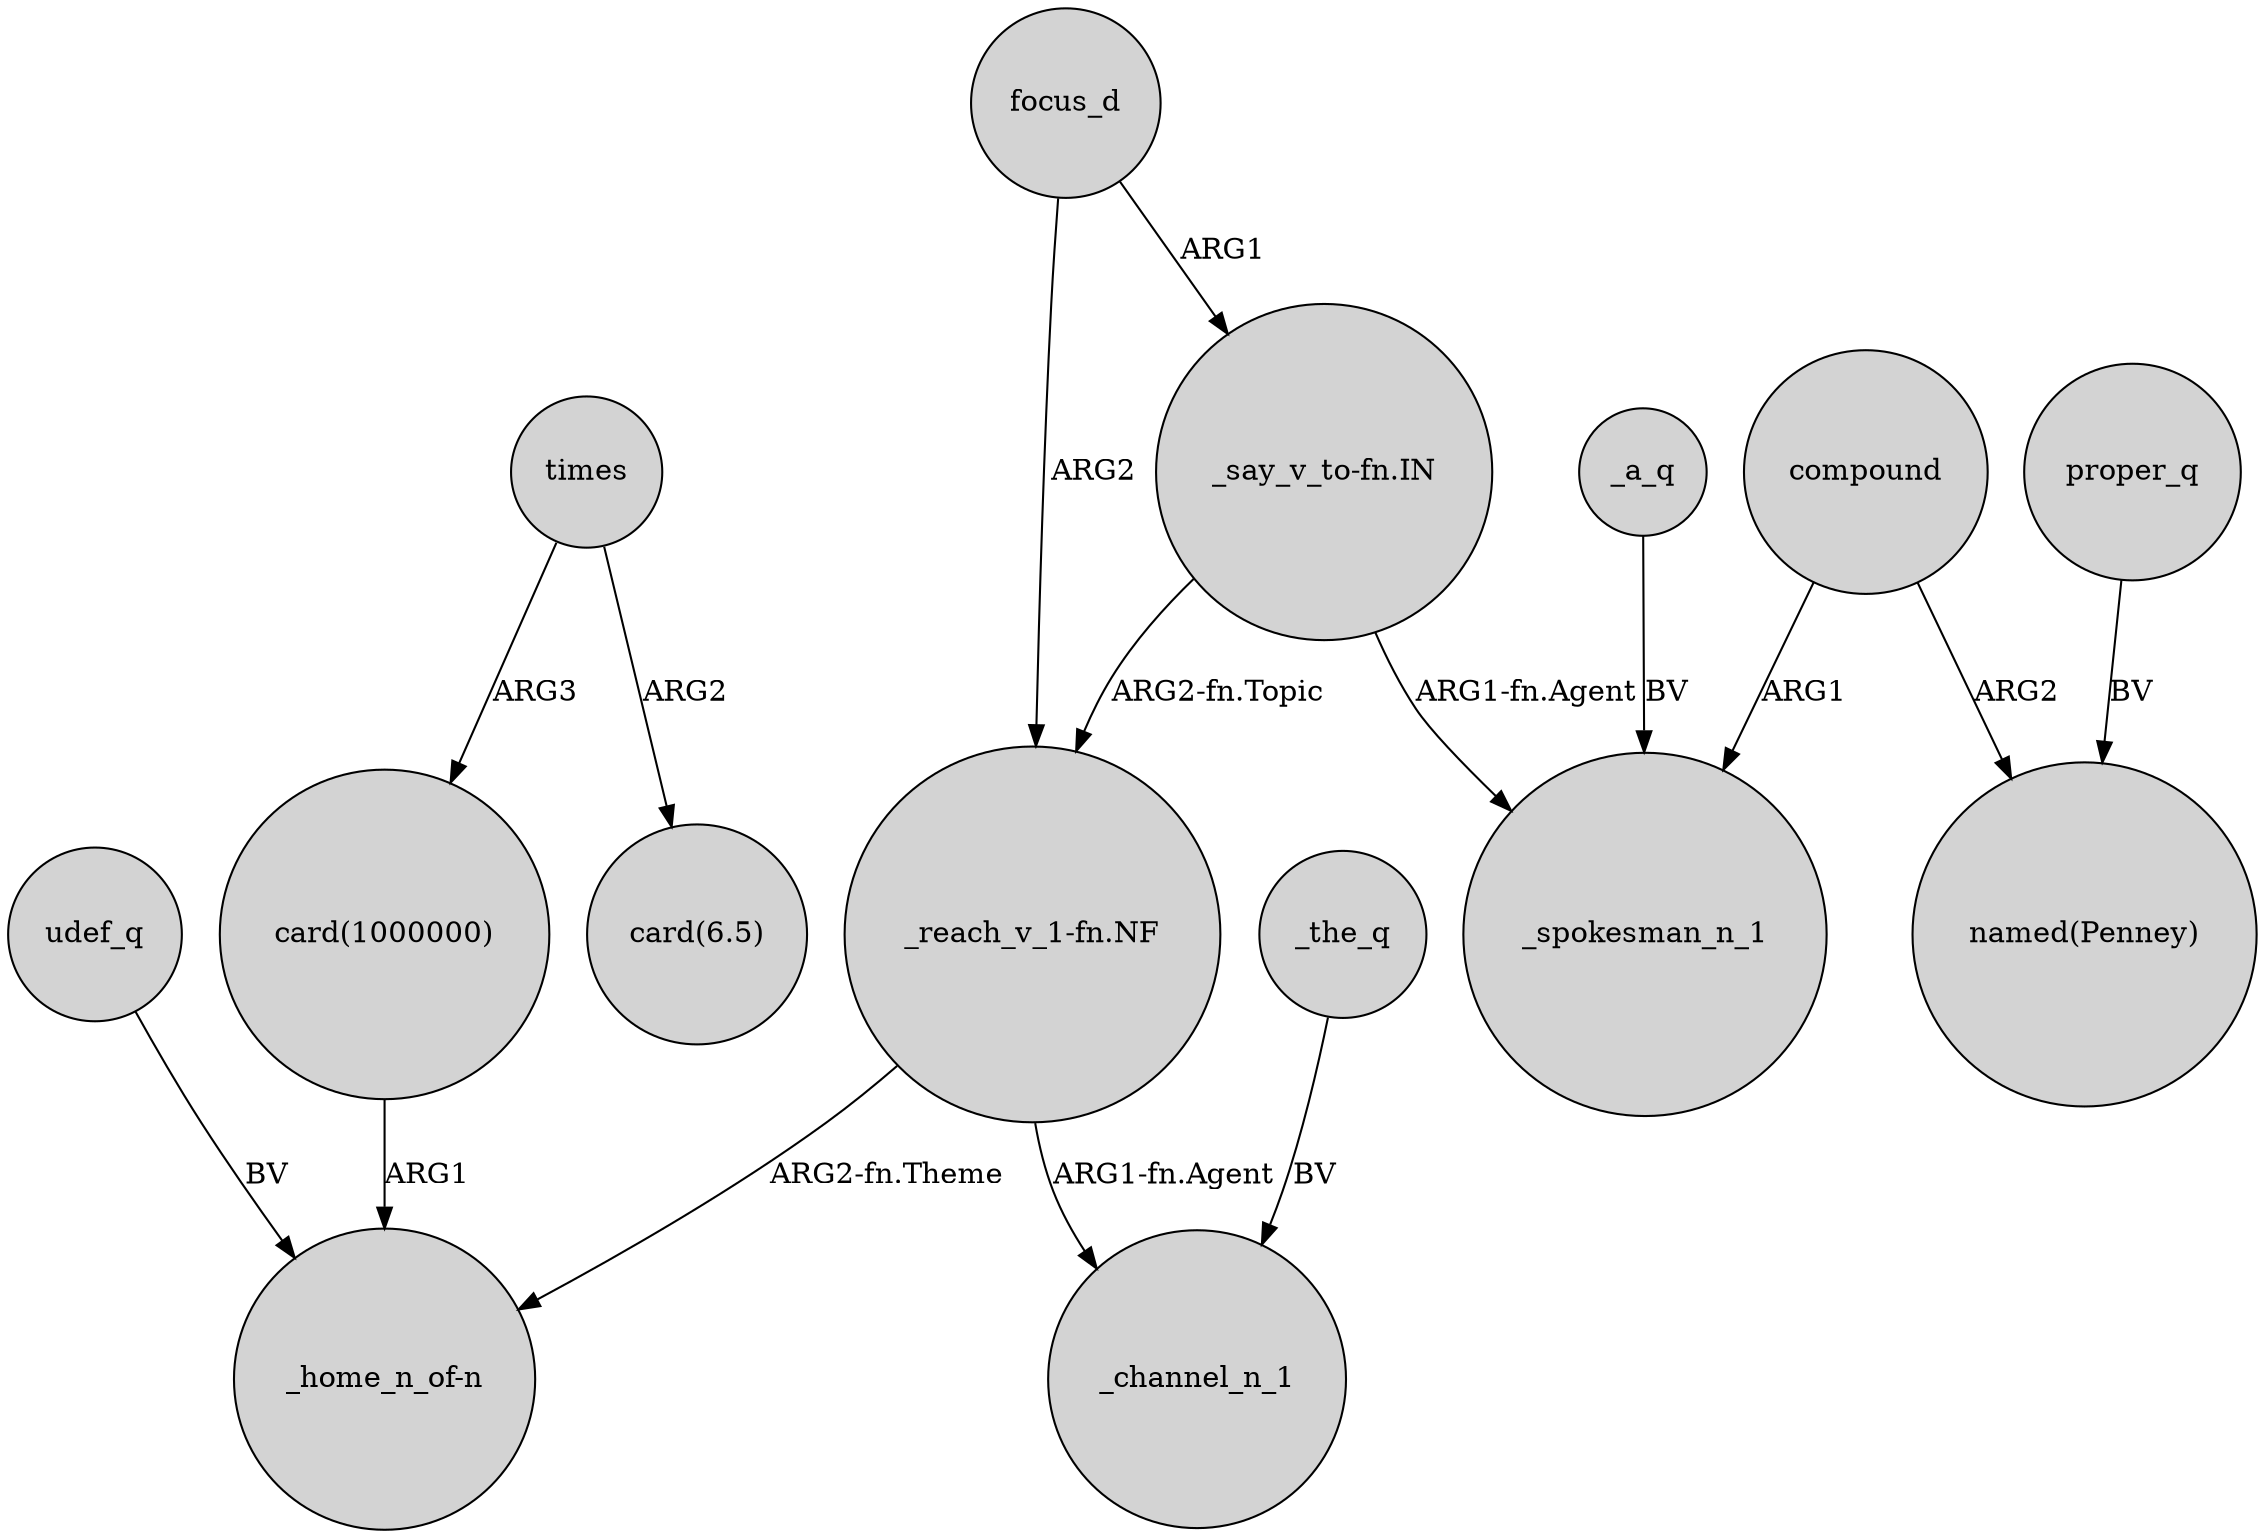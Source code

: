digraph {
	node [shape=circle style=filled]
	focus_d -> "_reach_v_1-fn.NF" [label=ARG2]
	udef_q -> "_home_n_of-n" [label=BV]
	compound -> _spokesman_n_1 [label=ARG1]
	"_say_v_to-fn.IN" -> "_reach_v_1-fn.NF" [label="ARG2-fn.Topic"]
	compound -> "named(Penney)" [label=ARG2]
	proper_q -> "named(Penney)" [label=BV]
	times -> "card(1000000)" [label=ARG3]
	"card(1000000)" -> "_home_n_of-n" [label=ARG1]
	_a_q -> _spokesman_n_1 [label=BV]
	"_reach_v_1-fn.NF" -> "_home_n_of-n" [label="ARG2-fn.Theme"]
	times -> "card(6.5)" [label=ARG2]
	"_say_v_to-fn.IN" -> _spokesman_n_1 [label="ARG1-fn.Agent"]
	_the_q -> _channel_n_1 [label=BV]
	"_reach_v_1-fn.NF" -> _channel_n_1 [label="ARG1-fn.Agent"]
	focus_d -> "_say_v_to-fn.IN" [label=ARG1]
}
